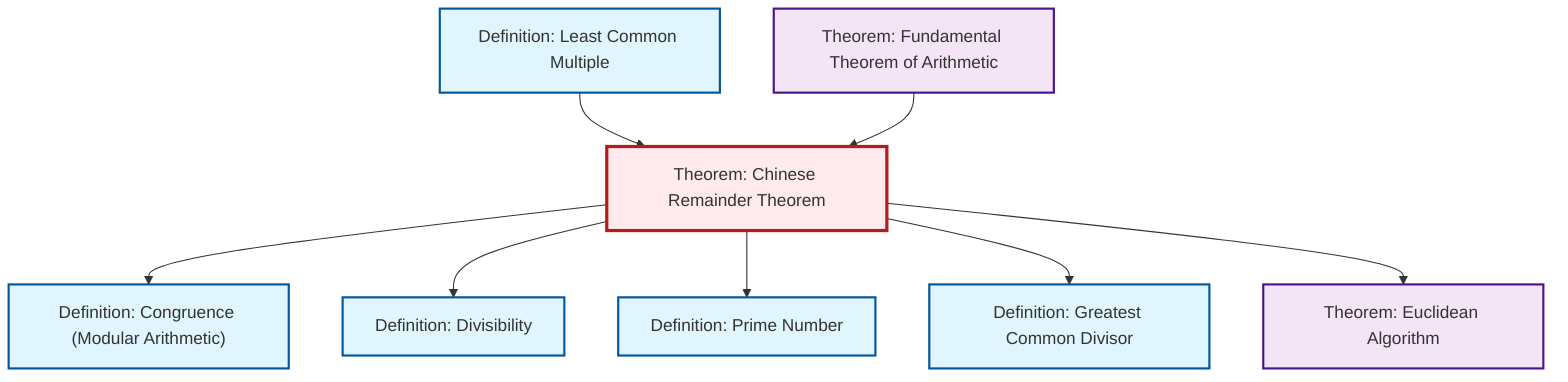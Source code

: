 graph TD
    classDef definition fill:#e1f5fe,stroke:#01579b,stroke-width:2px
    classDef theorem fill:#f3e5f5,stroke:#4a148c,stroke-width:2px
    classDef axiom fill:#fff3e0,stroke:#e65100,stroke-width:2px
    classDef example fill:#e8f5e9,stroke:#1b5e20,stroke-width:2px
    classDef current fill:#ffebee,stroke:#b71c1c,stroke-width:3px
    def-divisibility["Definition: Divisibility"]:::definition
    def-gcd["Definition: Greatest Common Divisor"]:::definition
    thm-euclidean-algorithm["Theorem: Euclidean Algorithm"]:::theorem
    thm-fundamental-arithmetic["Theorem: Fundamental Theorem of Arithmetic"]:::theorem
    def-prime["Definition: Prime Number"]:::definition
    thm-chinese-remainder["Theorem: Chinese Remainder Theorem"]:::theorem
    def-lcm["Definition: Least Common Multiple"]:::definition
    def-congruence["Definition: Congruence (Modular Arithmetic)"]:::definition
    thm-chinese-remainder --> def-congruence
    thm-chinese-remainder --> def-divisibility
    thm-chinese-remainder --> def-prime
    thm-chinese-remainder --> def-gcd
    def-lcm --> thm-chinese-remainder
    thm-fundamental-arithmetic --> thm-chinese-remainder
    thm-chinese-remainder --> thm-euclidean-algorithm
    class thm-chinese-remainder current